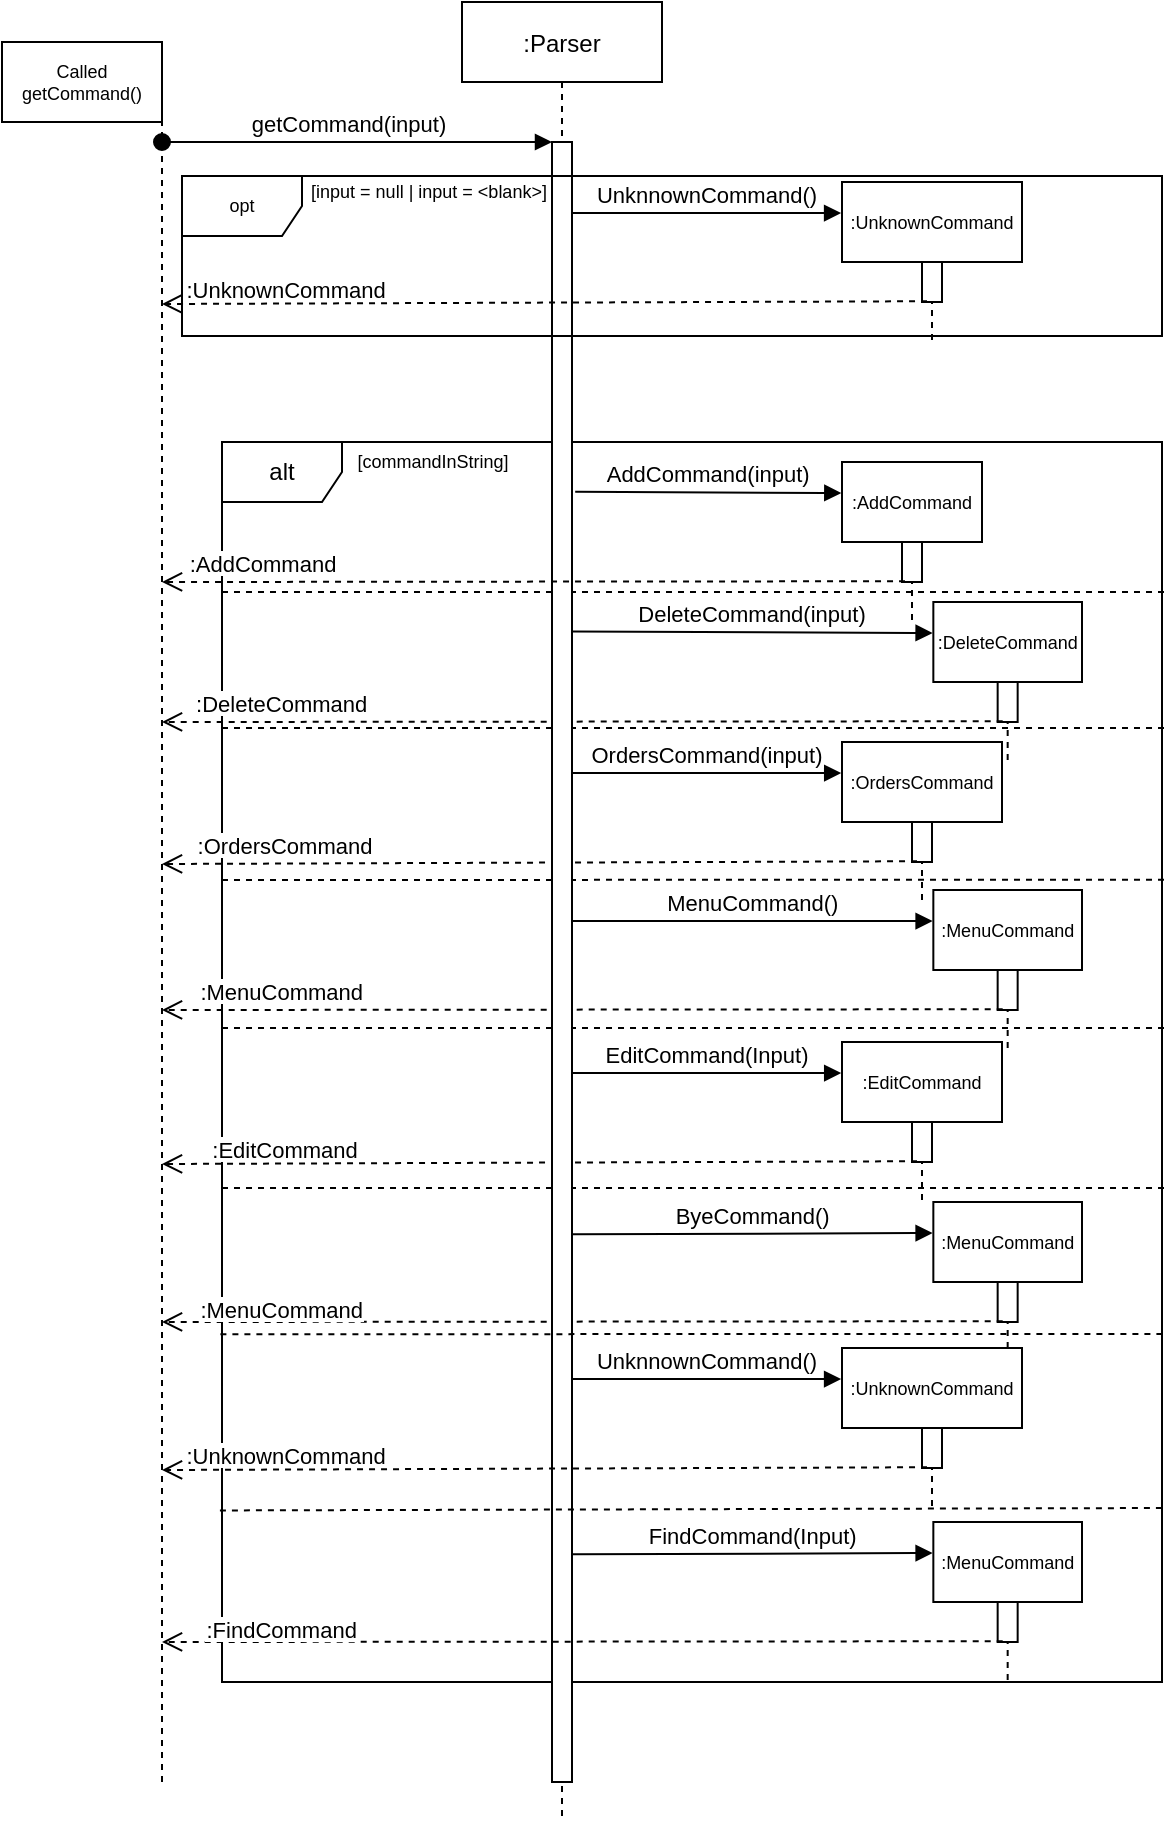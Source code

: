 <mxfile version="15.5.4" type="device"><diagram id="kgpKYQtTHZ0yAKxKKP6v" name="Page-1"><mxGraphModel dx="2035" dy="627" grid="1" gridSize="10" guides="1" tooltips="1" connect="1" arrows="1" fold="1" page="1" pageScale="1" pageWidth="850" pageHeight="1100" math="0" shadow="0"><root><mxCell id="0"/><mxCell id="1" parent="0"/><mxCell id="ZdvftroV9oGwWbwjWHC6-1" value="alt" style="shape=umlFrame;whiteSpace=wrap;html=1;" parent="1" vertex="1"><mxGeometry y="300" width="470" height="620" as="geometry"/></mxCell><mxCell id="3nuBFxr9cyL0pnOWT2aG-5" value=":AddCommand" style="shape=umlLifeline;perimeter=lifelinePerimeter;container=1;collapsible=0;recursiveResize=0;rounded=0;shadow=0;strokeWidth=1;fontSize=9;" parent="1" vertex="1"><mxGeometry x="310" y="310" width="70" height="80" as="geometry"/></mxCell><mxCell id="3nuBFxr9cyL0pnOWT2aG-6" value="" style="points=[];perimeter=orthogonalPerimeter;rounded=0;shadow=0;strokeWidth=1;" parent="3nuBFxr9cyL0pnOWT2aG-5" vertex="1"><mxGeometry x="30" y="40" width="10" height="20" as="geometry"/></mxCell><mxCell id="3nuBFxr9cyL0pnOWT2aG-8" value="AddCommand(input)" style="verticalAlign=bottom;endArrow=block;shadow=0;strokeWidth=1;entryX=-0.005;entryY=0.194;entryDx=0;entryDy=0;entryPerimeter=0;startArrow=none;exitX=1.16;exitY=0.058;exitDx=0;exitDy=0;exitPerimeter=0;" parent="1" target="3nuBFxr9cyL0pnOWT2aG-5" edge="1"><mxGeometry relative="1" as="geometry"><mxPoint x="176.6" y="324.9" as="sourcePoint"/><mxPoint x="350" y="350" as="targetPoint"/></mxGeometry></mxCell><mxCell id="ZdvftroV9oGwWbwjWHC6-2" value="" style="endArrow=none;dashed=1;html=1;rounded=0;fontSize=9;" parent="1" edge="1"><mxGeometry width="50" height="50" relative="1" as="geometry"><mxPoint x="-30" y="970" as="sourcePoint"/><mxPoint x="-30" y="100" as="targetPoint"/></mxGeometry></mxCell><mxCell id="ZdvftroV9oGwWbwjWHC6-4" value="Called getCommand()" style="rounded=0;whiteSpace=wrap;html=1;fontSize=9;" parent="1" vertex="1"><mxGeometry x="-110" y="100" width="80" height="40" as="geometry"/></mxCell><mxCell id="ZdvftroV9oGwWbwjWHC6-5" value=":DeleteCommand" style="shape=umlLifeline;perimeter=lifelinePerimeter;container=1;collapsible=0;recursiveResize=0;rounded=0;shadow=0;strokeWidth=1;fontSize=9;" parent="1" vertex="1"><mxGeometry x="355.67" y="380" width="74.33" height="80" as="geometry"/></mxCell><mxCell id="ZdvftroV9oGwWbwjWHC6-6" value="" style="points=[];perimeter=orthogonalPerimeter;rounded=0;shadow=0;strokeWidth=1;" parent="ZdvftroV9oGwWbwjWHC6-5" vertex="1"><mxGeometry x="32.16" y="40" width="10" height="20" as="geometry"/></mxCell><mxCell id="ZdvftroV9oGwWbwjWHC6-7" value=":DeleteCommand" style="verticalAlign=bottom;endArrow=open;dashed=1;endSize=8;shadow=0;strokeWidth=1;exitX=0.252;exitY=0.981;exitDx=0;exitDy=0;exitPerimeter=0;" parent="1" source="ZdvftroV9oGwWbwjWHC6-6" edge="1"><mxGeometry x="0.715" relative="1" as="geometry"><mxPoint x="-30" y="440" as="targetPoint"/><mxPoint x="395.67" y="464" as="sourcePoint"/><mxPoint as="offset"/></mxGeometry></mxCell><mxCell id="ZdvftroV9oGwWbwjWHC6-8" value="DeleteCommand(input)" style="verticalAlign=bottom;endArrow=block;shadow=0;strokeWidth=1;entryX=-0.005;entryY=0.194;entryDx=0;entryDy=0;entryPerimeter=0;exitX=1;exitY=0.185;exitDx=0;exitDy=0;exitPerimeter=0;" parent="1" target="ZdvftroV9oGwWbwjWHC6-5" edge="1"><mxGeometry relative="1" as="geometry"><mxPoint x="175" y="394.75" as="sourcePoint"/><mxPoint x="395.67" y="420" as="targetPoint"/></mxGeometry></mxCell><mxCell id="ZdvftroV9oGwWbwjWHC6-9" value=":OrdersCommand" style="shape=umlLifeline;perimeter=lifelinePerimeter;container=1;collapsible=0;recursiveResize=0;rounded=0;shadow=0;strokeWidth=1;fontSize=9;" parent="1" vertex="1"><mxGeometry x="310" y="450" width="80" height="80" as="geometry"/></mxCell><mxCell id="ZdvftroV9oGwWbwjWHC6-10" value="" style="points=[];perimeter=orthogonalPerimeter;rounded=0;shadow=0;strokeWidth=1;" parent="ZdvftroV9oGwWbwjWHC6-9" vertex="1"><mxGeometry x="35" y="40" width="10" height="20" as="geometry"/></mxCell><mxCell id="ZdvftroV9oGwWbwjWHC6-11" value=":OrdersCommand" style="verticalAlign=bottom;endArrow=open;dashed=1;endSize=8;shadow=0;strokeWidth=1;exitX=0.252;exitY=0.981;exitDx=0;exitDy=0;exitPerimeter=0;" parent="1" source="ZdvftroV9oGwWbwjWHC6-10" edge="1"><mxGeometry x="0.675" relative="1" as="geometry"><mxPoint x="-30" y="511" as="targetPoint"/><mxPoint x="350" y="534" as="sourcePoint"/><mxPoint as="offset"/></mxGeometry></mxCell><mxCell id="ZdvftroV9oGwWbwjWHC6-12" value="OrdersCommand(input)" style="verticalAlign=bottom;endArrow=block;shadow=0;strokeWidth=1;entryX=-0.005;entryY=0.194;entryDx=0;entryDy=0;entryPerimeter=0;" parent="1" target="ZdvftroV9oGwWbwjWHC6-9" edge="1"><mxGeometry relative="1" as="geometry"><mxPoint x="175" y="465.52" as="sourcePoint"/><mxPoint x="350" y="490" as="targetPoint"/></mxGeometry></mxCell><mxCell id="ZdvftroV9oGwWbwjWHC6-17" value=":MenuCommand" style="shape=umlLifeline;perimeter=lifelinePerimeter;container=1;collapsible=0;recursiveResize=0;rounded=0;shadow=0;strokeWidth=1;fontSize=9;" parent="1" vertex="1"><mxGeometry x="355.67" y="524" width="74.33" height="80" as="geometry"/></mxCell><mxCell id="ZdvftroV9oGwWbwjWHC6-18" value="" style="points=[];perimeter=orthogonalPerimeter;rounded=0;shadow=0;strokeWidth=1;" parent="ZdvftroV9oGwWbwjWHC6-17" vertex="1"><mxGeometry x="32.16" y="40" width="10" height="20" as="geometry"/></mxCell><mxCell id="ZdvftroV9oGwWbwjWHC6-19" value=":MenuCommand" style="verticalAlign=bottom;endArrow=open;dashed=1;endSize=8;shadow=0;strokeWidth=1;exitX=0.252;exitY=0.981;exitDx=0;exitDy=0;exitPerimeter=0;" parent="1" source="ZdvftroV9oGwWbwjWHC6-18" edge="1"><mxGeometry x="0.715" relative="1" as="geometry"><mxPoint x="-30" y="584" as="targetPoint"/><mxPoint x="395.67" y="608" as="sourcePoint"/><mxPoint as="offset"/></mxGeometry></mxCell><mxCell id="ZdvftroV9oGwWbwjWHC6-20" value="MenuCommand()" style="verticalAlign=bottom;endArrow=block;shadow=0;strokeWidth=1;entryX=-0.005;entryY=0.194;entryDx=0;entryDy=0;entryPerimeter=0;exitX=1.04;exitY=0.539;exitDx=0;exitDy=0;exitPerimeter=0;" parent="1" target="ZdvftroV9oGwWbwjWHC6-17" edge="1"><mxGeometry relative="1" as="geometry"><mxPoint x="175.4" y="539.55" as="sourcePoint"/><mxPoint x="395.67" y="564" as="targetPoint"/></mxGeometry></mxCell><mxCell id="ZdvftroV9oGwWbwjWHC6-21" value=":EditCommand" style="shape=umlLifeline;perimeter=lifelinePerimeter;container=1;collapsible=0;recursiveResize=0;rounded=0;shadow=0;strokeWidth=1;fontSize=9;" parent="1" vertex="1"><mxGeometry x="310" y="600" width="80" height="80" as="geometry"/></mxCell><mxCell id="ZdvftroV9oGwWbwjWHC6-22" value="" style="points=[];perimeter=orthogonalPerimeter;rounded=0;shadow=0;strokeWidth=1;" parent="ZdvftroV9oGwWbwjWHC6-21" vertex="1"><mxGeometry x="35" y="40" width="10" height="20" as="geometry"/></mxCell><mxCell id="ZdvftroV9oGwWbwjWHC6-23" value=":EditCommand" style="verticalAlign=bottom;endArrow=open;dashed=1;endSize=8;shadow=0;strokeWidth=1;exitX=0.252;exitY=0.981;exitDx=0;exitDy=0;exitPerimeter=0;" parent="1" source="ZdvftroV9oGwWbwjWHC6-22" edge="1"><mxGeometry x="0.675" y="2" relative="1" as="geometry"><mxPoint x="-30" y="661" as="targetPoint"/><mxPoint x="350" y="684" as="sourcePoint"/><mxPoint as="offset"/></mxGeometry></mxCell><mxCell id="ZdvftroV9oGwWbwjWHC6-24" value="EditCommand(Input)" style="verticalAlign=bottom;endArrow=block;shadow=0;strokeWidth=1;entryX=-0.005;entryY=0.194;entryDx=0;entryDy=0;entryPerimeter=0;" parent="1" target="ZdvftroV9oGwWbwjWHC6-21" edge="1"><mxGeometry relative="1" as="geometry"><mxPoint x="175" y="615.52" as="sourcePoint"/><mxPoint x="350" y="640" as="targetPoint"/></mxGeometry></mxCell><mxCell id="ZdvftroV9oGwWbwjWHC6-25" value=":MenuCommand" style="shape=umlLifeline;perimeter=lifelinePerimeter;container=1;collapsible=0;recursiveResize=0;rounded=0;shadow=0;strokeWidth=1;fontSize=9;" parent="1" vertex="1"><mxGeometry x="355.67" y="680" width="74.33" height="80" as="geometry"/></mxCell><mxCell id="ZdvftroV9oGwWbwjWHC6-26" value="" style="points=[];perimeter=orthogonalPerimeter;rounded=0;shadow=0;strokeWidth=1;" parent="ZdvftroV9oGwWbwjWHC6-25" vertex="1"><mxGeometry x="32.16" y="40" width="10" height="20" as="geometry"/></mxCell><mxCell id="ZdvftroV9oGwWbwjWHC6-27" value=":MenuCommand" style="verticalAlign=bottom;endArrow=open;dashed=1;endSize=8;shadow=0;strokeWidth=1;exitX=0.252;exitY=0.981;exitDx=0;exitDy=0;exitPerimeter=0;" parent="1" source="ZdvftroV9oGwWbwjWHC6-26" edge="1"><mxGeometry x="0.715" y="3" relative="1" as="geometry"><mxPoint x="-30" y="740" as="targetPoint"/><mxPoint x="395.67" y="764" as="sourcePoint"/><mxPoint as="offset"/></mxGeometry></mxCell><mxCell id="ZdvftroV9oGwWbwjWHC6-28" value="ByeCommand()" style="verticalAlign=bottom;endArrow=block;shadow=0;strokeWidth=1;entryX=-0.005;entryY=0.194;entryDx=0;entryDy=0;entryPerimeter=0;exitX=1.033;exitY=0.733;exitDx=0;exitDy=0;exitPerimeter=0;" parent="1" target="ZdvftroV9oGwWbwjWHC6-25" edge="1"><mxGeometry relative="1" as="geometry"><mxPoint x="175.33" y="696.15" as="sourcePoint"/><mxPoint x="395.67" y="720" as="targetPoint"/></mxGeometry></mxCell><mxCell id="ZdvftroV9oGwWbwjWHC6-30" value="" style="endArrow=none;dashed=1;html=1;rounded=0;fontSize=9;entryX=1.003;entryY=0.163;entryDx=0;entryDy=0;entryPerimeter=0;" parent="1" edge="1"><mxGeometry width="50" height="50" relative="1" as="geometry"><mxPoint y="375" as="sourcePoint"/><mxPoint x="471.2" y="374.98" as="targetPoint"/></mxGeometry></mxCell><mxCell id="ZdvftroV9oGwWbwjWHC6-31" value="" style="endArrow=none;dashed=1;html=1;rounded=0;fontSize=9;entryX=1.003;entryY=0.163;entryDx=0;entryDy=0;entryPerimeter=0;" parent="1" edge="1"><mxGeometry width="50" height="50" relative="1" as="geometry"><mxPoint y="443" as="sourcePoint"/><mxPoint x="471.6" y="443" as="targetPoint"/></mxGeometry></mxCell><mxCell id="ZdvftroV9oGwWbwjWHC6-32" value="" style="endArrow=none;dashed=1;html=1;rounded=0;fontSize=9;entryX=1.003;entryY=0.163;entryDx=0;entryDy=0;entryPerimeter=0;" parent="1" edge="1"><mxGeometry width="50" height="50" relative="1" as="geometry"><mxPoint y="519" as="sourcePoint"/><mxPoint x="471.6" y="518.84" as="targetPoint"/></mxGeometry></mxCell><mxCell id="ZdvftroV9oGwWbwjWHC6-33" value="" style="endArrow=none;dashed=1;html=1;rounded=0;fontSize=9;entryX=1.003;entryY=0.163;entryDx=0;entryDy=0;entryPerimeter=0;" parent="1" edge="1"><mxGeometry width="50" height="50" relative="1" as="geometry"><mxPoint y="593" as="sourcePoint"/><mxPoint x="471.6" y="593" as="targetPoint"/></mxGeometry></mxCell><mxCell id="ZdvftroV9oGwWbwjWHC6-34" value="" style="endArrow=none;dashed=1;html=1;rounded=0;fontSize=9;entryX=1.003;entryY=0.163;entryDx=0;entryDy=0;entryPerimeter=0;" parent="1" edge="1"><mxGeometry width="50" height="50" relative="1" as="geometry"><mxPoint y="673" as="sourcePoint"/><mxPoint x="471.6" y="673" as="targetPoint"/></mxGeometry></mxCell><mxCell id="3nuBFxr9cyL0pnOWT2aG-1" value=":Parser" style="shape=umlLifeline;perimeter=lifelinePerimeter;container=1;collapsible=0;recursiveResize=0;rounded=0;shadow=0;strokeWidth=1;" parent="1" vertex="1"><mxGeometry x="120" y="80" width="100" height="910" as="geometry"/></mxCell><mxCell id="3nuBFxr9cyL0pnOWT2aG-2" value="" style="points=[];perimeter=orthogonalPerimeter;rounded=0;shadow=0;strokeWidth=1;" parent="3nuBFxr9cyL0pnOWT2aG-1" vertex="1"><mxGeometry x="45" y="70" width="10" height="820" as="geometry"/></mxCell><mxCell id="3nuBFxr9cyL0pnOWT2aG-3" value="getCommand(input)" style="verticalAlign=bottom;startArrow=oval;endArrow=block;startSize=8;shadow=0;strokeWidth=1;" parent="3nuBFxr9cyL0pnOWT2aG-1" target="3nuBFxr9cyL0pnOWT2aG-2" edge="1"><mxGeometry x="-0.04" relative="1" as="geometry"><mxPoint x="-150" y="70" as="sourcePoint"/><mxPoint as="offset"/></mxGeometry></mxCell><mxCell id="3nuBFxr9cyL0pnOWT2aG-7" value=":AddCommand" style="verticalAlign=bottom;endArrow=open;dashed=1;endSize=8;shadow=0;strokeWidth=1;exitX=0.252;exitY=0.981;exitDx=0;exitDy=0;exitPerimeter=0;" parent="1" edge="1"><mxGeometry x="0.729" relative="1" as="geometry"><mxPoint x="-30" y="370" as="targetPoint"/><mxPoint x="341.52" y="369.62" as="sourcePoint"/><mxPoint as="offset"/></mxGeometry></mxCell><mxCell id="ZdvftroV9oGwWbwjWHC6-36" value=":UnknownCommand" style="shape=umlLifeline;perimeter=lifelinePerimeter;container=1;collapsible=0;recursiveResize=0;rounded=0;shadow=0;strokeWidth=1;fontSize=9;" parent="1" vertex="1"><mxGeometry x="310" y="753" width="90" height="80" as="geometry"/></mxCell><mxCell id="ZdvftroV9oGwWbwjWHC6-37" value="" style="points=[];perimeter=orthogonalPerimeter;rounded=0;shadow=0;strokeWidth=1;" parent="ZdvftroV9oGwWbwjWHC6-36" vertex="1"><mxGeometry x="40" y="40" width="10" height="20" as="geometry"/></mxCell><mxCell id="ZdvftroV9oGwWbwjWHC6-38" value=":UnknownCommand" style="verticalAlign=bottom;endArrow=open;dashed=1;endSize=8;shadow=0;strokeWidth=1;exitX=0.252;exitY=0.981;exitDx=0;exitDy=0;exitPerimeter=0;" parent="1" source="ZdvftroV9oGwWbwjWHC6-37" edge="1"><mxGeometry x="0.675" y="2" relative="1" as="geometry"><mxPoint x="-30" y="814" as="targetPoint"/><mxPoint x="350" y="837" as="sourcePoint"/><mxPoint as="offset"/></mxGeometry></mxCell><mxCell id="ZdvftroV9oGwWbwjWHC6-39" value="UnknnownCommand()" style="verticalAlign=bottom;endArrow=block;shadow=0;strokeWidth=1;entryX=-0.005;entryY=0.194;entryDx=0;entryDy=0;entryPerimeter=0;" parent="1" target="ZdvftroV9oGwWbwjWHC6-36" edge="1"><mxGeometry relative="1" as="geometry"><mxPoint x="175" y="768.52" as="sourcePoint"/><mxPoint x="350" y="793" as="targetPoint"/></mxGeometry></mxCell><mxCell id="ZdvftroV9oGwWbwjWHC6-41" value="[commandInString]" style="text;html=1;align=center;verticalAlign=middle;resizable=0;points=[];autosize=1;strokeColor=none;fillColor=none;fontSize=9;" parent="1" vertex="1"><mxGeometry x="60" y="300" width="90" height="20" as="geometry"/></mxCell><mxCell id="ZdvftroV9oGwWbwjWHC6-43" value="" style="endArrow=none;dashed=1;html=1;rounded=0;fontSize=9;entryX=1.003;entryY=0.163;entryDx=0;entryDy=0;entryPerimeter=0;exitX=0;exitY=0.7;exitDx=0;exitDy=0;exitPerimeter=0;" parent="1" edge="1"><mxGeometry width="50" height="50" relative="1" as="geometry"><mxPoint x="-0.8" y="746.1" as="sourcePoint"/><mxPoint x="470.8" y="746" as="targetPoint"/></mxGeometry></mxCell><mxCell id="ZdvftroV9oGwWbwjWHC6-45" value="opt" style="shape=umlFrame;whiteSpace=wrap;html=1;fontSize=9;" parent="1" vertex="1"><mxGeometry x="-20" y="167" width="490" height="80" as="geometry"/></mxCell><mxCell id="ZdvftroV9oGwWbwjWHC6-47" value=":UnknownCommand" style="shape=umlLifeline;perimeter=lifelinePerimeter;container=1;collapsible=0;recursiveResize=0;rounded=0;shadow=0;strokeWidth=1;fontSize=9;" parent="1" vertex="1"><mxGeometry x="310" y="170" width="90" height="80" as="geometry"/></mxCell><mxCell id="ZdvftroV9oGwWbwjWHC6-48" value="" style="points=[];perimeter=orthogonalPerimeter;rounded=0;shadow=0;strokeWidth=1;" parent="ZdvftroV9oGwWbwjWHC6-47" vertex="1"><mxGeometry x="40" y="40" width="10" height="20" as="geometry"/></mxCell><mxCell id="ZdvftroV9oGwWbwjWHC6-49" value=":UnknownCommand" style="verticalAlign=bottom;endArrow=open;dashed=1;endSize=8;shadow=0;strokeWidth=1;exitX=0.252;exitY=0.981;exitDx=0;exitDy=0;exitPerimeter=0;" parent="1" source="ZdvftroV9oGwWbwjWHC6-48" edge="1"><mxGeometry x="0.675" y="2" relative="1" as="geometry"><mxPoint x="-30" y="231" as="targetPoint"/><mxPoint x="350" y="254" as="sourcePoint"/><mxPoint as="offset"/></mxGeometry></mxCell><mxCell id="ZdvftroV9oGwWbwjWHC6-50" value="UnknnownCommand()" style="verticalAlign=bottom;endArrow=block;shadow=0;strokeWidth=1;entryX=-0.005;entryY=0.194;entryDx=0;entryDy=0;entryPerimeter=0;" parent="1" target="ZdvftroV9oGwWbwjWHC6-47" edge="1"><mxGeometry relative="1" as="geometry"><mxPoint x="175" y="185.52" as="sourcePoint"/><mxPoint x="350" y="210" as="targetPoint"/></mxGeometry></mxCell><mxCell id="ZdvftroV9oGwWbwjWHC6-51" value="[input = null | input = &amp;lt;blank&amp;gt;]" style="text;html=1;align=center;verticalAlign=middle;resizable=0;points=[];autosize=1;strokeColor=none;fillColor=none;fontSize=9;" parent="1" vertex="1"><mxGeometry x="33" y="165" width="140" height="20" as="geometry"/></mxCell><mxCell id="FRxIHo8KLSxYcxb3PpCa-1" value="" style="endArrow=none;dashed=1;html=1;rounded=0;fontSize=9;entryX=1.003;entryY=0.163;entryDx=0;entryDy=0;entryPerimeter=0;exitX=-0.001;exitY=0.567;exitDx=0;exitDy=0;exitPerimeter=0;" edge="1" parent="1"><mxGeometry width="50" height="50" relative="1" as="geometry"><mxPoint x="-1.04" y="834.22" as="sourcePoint"/><mxPoint x="471.03" y="833" as="targetPoint"/></mxGeometry></mxCell><mxCell id="FRxIHo8KLSxYcxb3PpCa-2" value=":MenuCommand" style="shape=umlLifeline;perimeter=lifelinePerimeter;container=1;collapsible=0;recursiveResize=0;rounded=0;shadow=0;strokeWidth=1;fontSize=9;" vertex="1" parent="1"><mxGeometry x="355.67" y="840" width="74.33" height="80" as="geometry"/></mxCell><mxCell id="FRxIHo8KLSxYcxb3PpCa-3" value="" style="points=[];perimeter=orthogonalPerimeter;rounded=0;shadow=0;strokeWidth=1;" vertex="1" parent="FRxIHo8KLSxYcxb3PpCa-2"><mxGeometry x="32.16" y="40" width="10" height="20" as="geometry"/></mxCell><mxCell id="FRxIHo8KLSxYcxb3PpCa-4" value=":FindCommand" style="verticalAlign=bottom;endArrow=open;dashed=1;endSize=8;shadow=0;strokeWidth=1;exitX=0.252;exitY=0.981;exitDx=0;exitDy=0;exitPerimeter=0;" edge="1" parent="1" source="FRxIHo8KLSxYcxb3PpCa-3"><mxGeometry x="0.715" y="3" relative="1" as="geometry"><mxPoint x="-30" y="900" as="targetPoint"/><mxPoint x="395.67" y="924" as="sourcePoint"/><mxPoint as="offset"/></mxGeometry></mxCell><mxCell id="FRxIHo8KLSxYcxb3PpCa-5" value="FindCommand(Input)" style="verticalAlign=bottom;endArrow=block;shadow=0;strokeWidth=1;entryX=-0.005;entryY=0.194;entryDx=0;entryDy=0;entryPerimeter=0;exitX=1.033;exitY=0.733;exitDx=0;exitDy=0;exitPerimeter=0;" edge="1" parent="1" target="FRxIHo8KLSxYcxb3PpCa-2"><mxGeometry relative="1" as="geometry"><mxPoint x="175.33" y="856.15" as="sourcePoint"/><mxPoint x="395.67" y="880" as="targetPoint"/></mxGeometry></mxCell></root></mxGraphModel></diagram></mxfile>